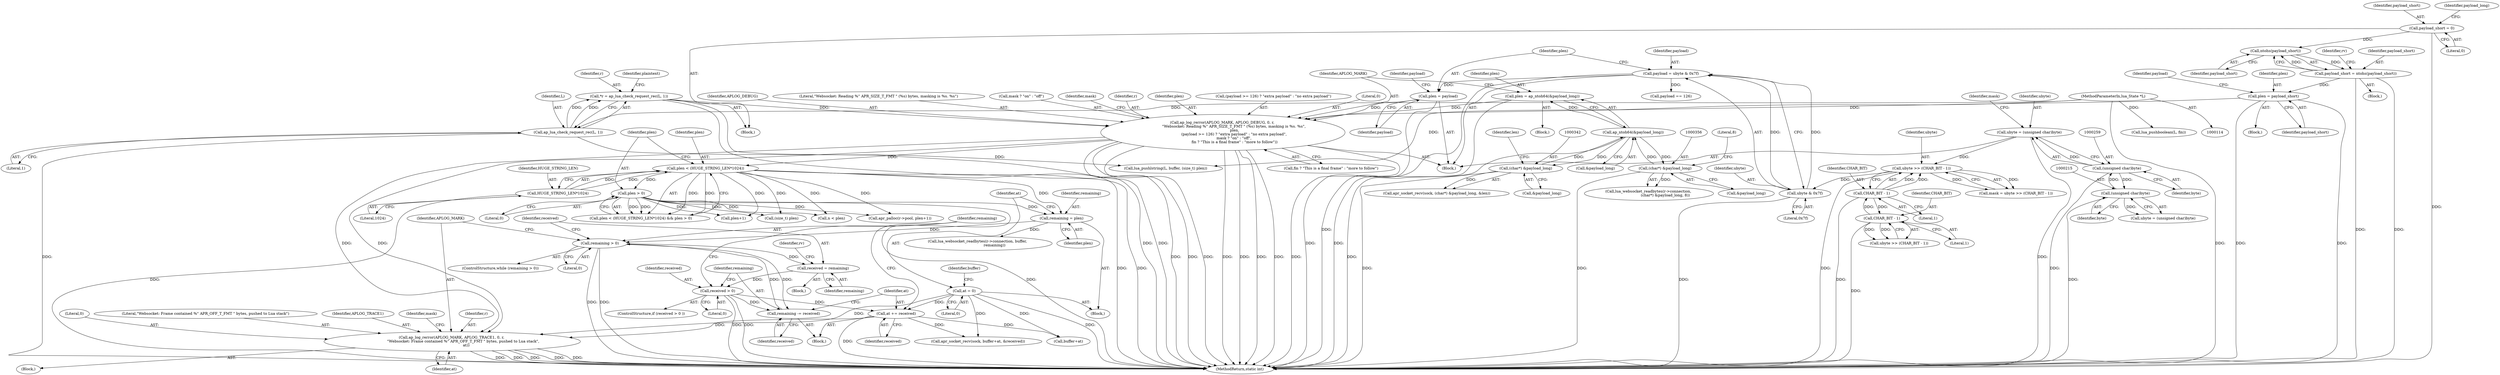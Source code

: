 digraph "0_httpd_643f0fcf3b8ab09a68f0ecd2aa37aafeda3e63ef@pointer" {
"1000498" [label="(Call,ap_log_rerror(APLOG_MARK, APLOG_TRACE1, 0, r, \n                    \"Websocket: Frame contained %\" APR_OFF_T_FMT \" bytes, pushed to Lua stack\", \n                        at))"];
"1000374" [label="(Call,ap_log_rerror(APLOG_MARK, APLOG_DEBUG, 0, r, \n                    \"Websocket: Reading %\" APR_SIZE_T_FMT \" (%s) bytes, masking is %s. %s\", \n                    plen,\n                    (payload >= 126) ? \"extra payload\" : \"no extra payload\", \n                    mask ? \"on\" : \"off\", \n                    fin ? \"This is a final frame\" : \"more to follow\"))"];
"1000147" [label="(Call,*r = ap_lua_check_request_rec(L, 1))"];
"1000149" [label="(Call,ap_lua_check_request_rec(L, 1))"];
"1000115" [label="(MethodParameterIn,lua_State *L)"];
"1000273" [label="(Call,plen = payload)"];
"1000268" [label="(Call,payload = ubyte & 0x7f)"];
"1000270" [label="(Call,ubyte & 0x7f)"];
"1000263" [label="(Call,ubyte >> (CHAR_BIT - 1))"];
"1000256" [label="(Call,ubyte = (unsigned char)byte)"];
"1000258" [label="(Call,(unsigned char)byte)"];
"1000214" [label="(Call,(unsigned char)byte)"];
"1000265" [label="(Call,CHAR_BIT - 1)"];
"1000221" [label="(Call,CHAR_BIT - 1)"];
"1000365" [label="(Call,plen = ap_ntoh64(&payload_long))"];
"1000367" [label="(Call,ap_ntoh64(&payload_long))"];
"1000341" [label="(Call,(char*) &payload_long)"];
"1000355" [label="(Call,(char*) &payload_long)"];
"1000319" [label="(Call,plen = payload_short)"];
"1000310" [label="(Call,payload_short = ntohs(payload_short))"];
"1000312" [label="(Call,ntohs(payload_short))"];
"1000136" [label="(Call,payload_short = 0)"];
"1000495" [label="(Call,at += received)"];
"1000488" [label="(Call,received > 0)"];
"1000475" [label="(Call,received = remaining)"];
"1000471" [label="(Call,remaining > 0)"];
"1000492" [label="(Call,remaining -= received)"];
"1000444" [label="(Call,remaining = plen)"];
"1000439" [label="(Call,plen > 0)"];
"1000434" [label="(Call,plen < (HUGE_STRING_LEN*1024))"];
"1000436" [label="(Call,HUGE_STRING_LEN*1024)"];
"1000449" [label="(Call,at = 0)"];
"1000498" [label="(Call,ap_log_rerror(APLOG_MARK, APLOG_TRACE1, 0, r, \n                    \"Websocket: Frame contained %\" APR_OFF_T_FMT \" bytes, pushed to Lua stack\", \n                        at))"];
"1000269" [label="(Identifier,payload)"];
"1000355" [label="(Call,(char*) &payload_long)"];
"1000482" [label="(Call,buffer+at)"];
"1000435" [label="(Identifier,plen)"];
"1000321" [label="(Identifier,payload_short)"];
"1000494" [label="(Identifier,received)"];
"1000222" [label="(Identifier,CHAR_BIT)"];
"1000500" [label="(Identifier,APLOG_TRACE1)"];
"1000256" [label="(Call,ubyte = (unsigned char)byte)"];
"1000266" [label="(Identifier,CHAR_BIT)"];
"1000147" [label="(Call,*r = ap_lua_check_request_rec(L, 1))"];
"1000495" [label="(Call,at += received)"];
"1000262" [label="(Identifier,mask)"];
"1000442" [label="(Block,)"];
"1000489" [label="(Identifier,received)"];
"1000540" [label="(Call,(size_t) plen)"];
"1000491" [label="(Block,)"];
"1000543" [label="(Call,lua_pushboolean(L, fin))"];
"1000433" [label="(Call,plen < (HUGE_STRING_LEN*1024) && plen > 0)"];
"1000487" [label="(ControlStructure,if (received > 0 ))"];
"1000499" [label="(Identifier,APLOG_MARK)"];
"1000278" [label="(Identifier,payload)"];
"1000522" [label="(Call,n < plen)"];
"1000212" [label="(Call,ubyte = (unsigned char)byte)"];
"1000137" [label="(Identifier,payload_short)"];
"1000149" [label="(Call,ap_lua_check_request_rec(L, 1))"];
"1000516" [label="(Identifier,mask)"];
"1000455" [label="(Call,apr_palloc(r->pool, plen+1))"];
"1000472" [label="(Identifier,remaining)"];
"1000319" [label="(Call,plen = payload_short)"];
"1000257" [label="(Identifier,ubyte)"];
"1000271" [label="(Identifier,ubyte)"];
"1000316" [label="(Identifier,rv)"];
"1000311" [label="(Identifier,payload_short)"];
"1000381" [label="(Call,(payload >= 126) ? \"extra payload\" : \"no extra payload\")"];
"1000343" [label="(Call,&payload_long)"];
"1000377" [label="(Literal,0)"];
"1000275" [label="(Identifier,payload)"];
"1000219" [label="(Call,ubyte >> (CHAR_BIT - 1))"];
"1000328" [label="(Identifier,payload)"];
"1000445" [label="(Identifier,remaining)"];
"1000450" [label="(Identifier,at)"];
"1000310" [label="(Call,payload_short = ntohs(payload_short))"];
"1000280" [label="(Block,)"];
"1000116" [label="(Block,)"];
"1000474" [label="(Block,)"];
"1000446" [label="(Identifier,plen)"];
"1000501" [label="(Literal,0)"];
"1000451" [label="(Literal,0)"];
"1000434" [label="(Call,plen < (HUGE_STRING_LEN*1024))"];
"1000313" [label="(Identifier,payload_short)"];
"1000479" [label="(Identifier,rv)"];
"1000509" [label="(Call,lua_websocket_readbytes(r->connection, buffer, \n                            remaining))"];
"1000470" [label="(ControlStructure,while (remaining > 0))"];
"1000476" [label="(Identifier,received)"];
"1000264" [label="(Identifier,ubyte)"];
"1000440" [label="(Identifier,plen)"];
"1000459" [label="(Call,plen+1)"];
"1000261" [label="(Call,mask = ubyte >> (CHAR_BIT - 1))"];
"1000138" [label="(Literal,0)"];
"1000469" [label="(Block,)"];
"1000473" [label="(Literal,0)"];
"1000490" [label="(Literal,0)"];
"1000438" [label="(Literal,1024)"];
"1000216" [label="(Identifier,byte)"];
"1000475" [label="(Call,received = remaining)"];
"1000367" [label="(Call,ap_ntoh64(&payload_long))"];
"1000277" [label="(Call,payload == 126)"];
"1000141" [label="(Identifier,payload_long)"];
"1000504" [label="(Identifier,at)"];
"1000376" [label="(Identifier,APLOG_DEBUG)"];
"1000268" [label="(Call,payload = ubyte & 0x7f)"];
"1000441" [label="(Literal,0)"];
"1000260" [label="(Identifier,byte)"];
"1000273" [label="(Call,plen = payload)"];
"1000380" [label="(Identifier,plen)"];
"1000318" [label="(Block,)"];
"1000148" [label="(Identifier,r)"];
"1000270" [label="(Call,ubyte & 0x7f)"];
"1000375" [label="(Identifier,APLOG_MARK)"];
"1000493" [label="(Identifier,remaining)"];
"1000480" [label="(Call,apr_socket_recv(sock, buffer+at, &received))"];
"1000444" [label="(Call,remaining = plen)"];
"1000364" [label="(Block,)"];
"1000379" [label="(Literal,\"Websocket: Reading %\" APR_SIZE_T_FMT \" (%s) bytes, masking is %s. %s\")"];
"1000366" [label="(Identifier,plen)"];
"1000267" [label="(Literal,1)"];
"1000368" [label="(Call,&payload_long)"];
"1000339" [label="(Call,apr_socket_recv(sock, (char*) &payload_long, &len))"];
"1000537" [label="(Call,lua_pushlstring(L, buffer, (size_t) plen))"];
"1000454" [label="(Identifier,buffer)"];
"1000391" [label="(Call,fin ? \"This is a final frame\" : \"more to follow\")"];
"1000492" [label="(Call,remaining -= received)"];
"1000153" [label="(Identifier,plaintext)"];
"1000351" [label="(Call,lua_websocket_readbytes(r->connection, \n                            (char*) &payload_long, 8))"];
"1000265" [label="(Call,CHAR_BIT - 1)"];
"1000341" [label="(Call,(char*) &payload_long)"];
"1000497" [label="(Identifier,received)"];
"1000272" [label="(Literal,0x7f)"];
"1000258" [label="(Call,(unsigned char)byte)"];
"1000346" [label="(Identifier,len)"];
"1000357" [label="(Call,&payload_long)"];
"1000223" [label="(Literal,1)"];
"1000436" [label="(Call,HUGE_STRING_LEN*1024)"];
"1000263" [label="(Call,ubyte >> (CHAR_BIT - 1))"];
"1000274" [label="(Identifier,plen)"];
"1000214" [label="(Call,(unsigned char)byte)"];
"1000437" [label="(Identifier,HUGE_STRING_LEN)"];
"1000488" [label="(Call,received > 0)"];
"1000387" [label="(Call,mask ? \"on\" : \"off\")"];
"1000496" [label="(Identifier,at)"];
"1000365" [label="(Call,plen = ap_ntoh64(&payload_long))"];
"1000471" [label="(Call,remaining > 0)"];
"1000502" [label="(Identifier,r)"];
"1000221" [label="(Call,CHAR_BIT - 1)"];
"1000151" [label="(Literal,1)"];
"1000150" [label="(Identifier,L)"];
"1000136" [label="(Call,payload_short = 0)"];
"1000374" [label="(Call,ap_log_rerror(APLOG_MARK, APLOG_DEBUG, 0, r, \n                    \"Websocket: Reading %\" APR_SIZE_T_FMT \" (%s) bytes, masking is %s. %s\", \n                    plen,\n                    (payload >= 126) ? \"extra payload\" : \"no extra payload\", \n                    mask ? \"on\" : \"off\", \n                    fin ? \"This is a final frame\" : \"more to follow\"))"];
"1000503" [label="(Literal,\"Websocket: Frame contained %\" APR_OFF_T_FMT \" bytes, pushed to Lua stack\")"];
"1000477" [label="(Identifier,remaining)"];
"1000115" [label="(MethodParameterIn,lua_State *L)"];
"1000396" [label="(Identifier,mask)"];
"1000449" [label="(Call,at = 0)"];
"1000312" [label="(Call,ntohs(payload_short))"];
"1000359" [label="(Literal,8)"];
"1000439" [label="(Call,plen > 0)"];
"1000378" [label="(Identifier,r)"];
"1000320" [label="(Identifier,plen)"];
"1000255" [label="(Block,)"];
"1000577" [label="(MethodReturn,static int)"];
"1000498" -> "1000469"  [label="AST: "];
"1000498" -> "1000504"  [label="CFG: "];
"1000499" -> "1000498"  [label="AST: "];
"1000500" -> "1000498"  [label="AST: "];
"1000501" -> "1000498"  [label="AST: "];
"1000502" -> "1000498"  [label="AST: "];
"1000503" -> "1000498"  [label="AST: "];
"1000504" -> "1000498"  [label="AST: "];
"1000516" -> "1000498"  [label="CFG: "];
"1000498" -> "1000577"  [label="DDG: "];
"1000498" -> "1000577"  [label="DDG: "];
"1000498" -> "1000577"  [label="DDG: "];
"1000498" -> "1000577"  [label="DDG: "];
"1000498" -> "1000577"  [label="DDG: "];
"1000374" -> "1000498"  [label="DDG: "];
"1000374" -> "1000498"  [label="DDG: "];
"1000495" -> "1000498"  [label="DDG: "];
"1000449" -> "1000498"  [label="DDG: "];
"1000374" -> "1000255"  [label="AST: "];
"1000374" -> "1000391"  [label="CFG: "];
"1000375" -> "1000374"  [label="AST: "];
"1000376" -> "1000374"  [label="AST: "];
"1000377" -> "1000374"  [label="AST: "];
"1000378" -> "1000374"  [label="AST: "];
"1000379" -> "1000374"  [label="AST: "];
"1000380" -> "1000374"  [label="AST: "];
"1000381" -> "1000374"  [label="AST: "];
"1000387" -> "1000374"  [label="AST: "];
"1000391" -> "1000374"  [label="AST: "];
"1000396" -> "1000374"  [label="CFG: "];
"1000374" -> "1000577"  [label="DDG: "];
"1000374" -> "1000577"  [label="DDG: "];
"1000374" -> "1000577"  [label="DDG: "];
"1000374" -> "1000577"  [label="DDG: "];
"1000374" -> "1000577"  [label="DDG: "];
"1000374" -> "1000577"  [label="DDG: "];
"1000374" -> "1000577"  [label="DDG: "];
"1000374" -> "1000577"  [label="DDG: "];
"1000147" -> "1000374"  [label="DDG: "];
"1000273" -> "1000374"  [label="DDG: "];
"1000365" -> "1000374"  [label="DDG: "];
"1000319" -> "1000374"  [label="DDG: "];
"1000374" -> "1000434"  [label="DDG: "];
"1000147" -> "1000116"  [label="AST: "];
"1000147" -> "1000149"  [label="CFG: "];
"1000148" -> "1000147"  [label="AST: "];
"1000149" -> "1000147"  [label="AST: "];
"1000153" -> "1000147"  [label="CFG: "];
"1000147" -> "1000577"  [label="DDG: "];
"1000147" -> "1000577"  [label="DDG: "];
"1000149" -> "1000147"  [label="DDG: "];
"1000149" -> "1000147"  [label="DDG: "];
"1000149" -> "1000151"  [label="CFG: "];
"1000150" -> "1000149"  [label="AST: "];
"1000151" -> "1000149"  [label="AST: "];
"1000149" -> "1000577"  [label="DDG: "];
"1000115" -> "1000149"  [label="DDG: "];
"1000149" -> "1000537"  [label="DDG: "];
"1000115" -> "1000114"  [label="AST: "];
"1000115" -> "1000577"  [label="DDG: "];
"1000115" -> "1000537"  [label="DDG: "];
"1000115" -> "1000543"  [label="DDG: "];
"1000273" -> "1000255"  [label="AST: "];
"1000273" -> "1000275"  [label="CFG: "];
"1000274" -> "1000273"  [label="AST: "];
"1000275" -> "1000273"  [label="AST: "];
"1000278" -> "1000273"  [label="CFG: "];
"1000273" -> "1000577"  [label="DDG: "];
"1000268" -> "1000273"  [label="DDG: "];
"1000268" -> "1000255"  [label="AST: "];
"1000268" -> "1000270"  [label="CFG: "];
"1000269" -> "1000268"  [label="AST: "];
"1000270" -> "1000268"  [label="AST: "];
"1000274" -> "1000268"  [label="CFG: "];
"1000268" -> "1000577"  [label="DDG: "];
"1000270" -> "1000268"  [label="DDG: "];
"1000270" -> "1000268"  [label="DDG: "];
"1000268" -> "1000277"  [label="DDG: "];
"1000270" -> "1000272"  [label="CFG: "];
"1000271" -> "1000270"  [label="AST: "];
"1000272" -> "1000270"  [label="AST: "];
"1000270" -> "1000577"  [label="DDG: "];
"1000263" -> "1000270"  [label="DDG: "];
"1000263" -> "1000261"  [label="AST: "];
"1000263" -> "1000265"  [label="CFG: "];
"1000264" -> "1000263"  [label="AST: "];
"1000265" -> "1000263"  [label="AST: "];
"1000261" -> "1000263"  [label="CFG: "];
"1000263" -> "1000577"  [label="DDG: "];
"1000263" -> "1000261"  [label="DDG: "];
"1000263" -> "1000261"  [label="DDG: "];
"1000256" -> "1000263"  [label="DDG: "];
"1000265" -> "1000263"  [label="DDG: "];
"1000265" -> "1000263"  [label="DDG: "];
"1000256" -> "1000255"  [label="AST: "];
"1000256" -> "1000258"  [label="CFG: "];
"1000257" -> "1000256"  [label="AST: "];
"1000258" -> "1000256"  [label="AST: "];
"1000262" -> "1000256"  [label="CFG: "];
"1000256" -> "1000577"  [label="DDG: "];
"1000258" -> "1000256"  [label="DDG: "];
"1000258" -> "1000260"  [label="CFG: "];
"1000259" -> "1000258"  [label="AST: "];
"1000260" -> "1000258"  [label="AST: "];
"1000258" -> "1000577"  [label="DDG: "];
"1000258" -> "1000214"  [label="DDG: "];
"1000214" -> "1000258"  [label="DDG: "];
"1000214" -> "1000212"  [label="AST: "];
"1000214" -> "1000216"  [label="CFG: "];
"1000215" -> "1000214"  [label="AST: "];
"1000216" -> "1000214"  [label="AST: "];
"1000212" -> "1000214"  [label="CFG: "];
"1000214" -> "1000577"  [label="DDG: "];
"1000214" -> "1000212"  [label="DDG: "];
"1000265" -> "1000267"  [label="CFG: "];
"1000266" -> "1000265"  [label="AST: "];
"1000267" -> "1000265"  [label="AST: "];
"1000265" -> "1000577"  [label="DDG: "];
"1000265" -> "1000221"  [label="DDG: "];
"1000221" -> "1000265"  [label="DDG: "];
"1000221" -> "1000219"  [label="AST: "];
"1000221" -> "1000223"  [label="CFG: "];
"1000222" -> "1000221"  [label="AST: "];
"1000223" -> "1000221"  [label="AST: "];
"1000219" -> "1000221"  [label="CFG: "];
"1000221" -> "1000577"  [label="DDG: "];
"1000221" -> "1000219"  [label="DDG: "];
"1000221" -> "1000219"  [label="DDG: "];
"1000365" -> "1000364"  [label="AST: "];
"1000365" -> "1000367"  [label="CFG: "];
"1000366" -> "1000365"  [label="AST: "];
"1000367" -> "1000365"  [label="AST: "];
"1000375" -> "1000365"  [label="CFG: "];
"1000365" -> "1000577"  [label="DDG: "];
"1000367" -> "1000365"  [label="DDG: "];
"1000367" -> "1000368"  [label="CFG: "];
"1000368" -> "1000367"  [label="AST: "];
"1000367" -> "1000577"  [label="DDG: "];
"1000367" -> "1000341"  [label="DDG: "];
"1000367" -> "1000355"  [label="DDG: "];
"1000341" -> "1000367"  [label="DDG: "];
"1000355" -> "1000367"  [label="DDG: "];
"1000341" -> "1000339"  [label="AST: "];
"1000341" -> "1000343"  [label="CFG: "];
"1000342" -> "1000341"  [label="AST: "];
"1000343" -> "1000341"  [label="AST: "];
"1000346" -> "1000341"  [label="CFG: "];
"1000341" -> "1000577"  [label="DDG: "];
"1000341" -> "1000339"  [label="DDG: "];
"1000355" -> "1000351"  [label="AST: "];
"1000355" -> "1000357"  [label="CFG: "];
"1000356" -> "1000355"  [label="AST: "];
"1000357" -> "1000355"  [label="AST: "];
"1000359" -> "1000355"  [label="CFG: "];
"1000355" -> "1000577"  [label="DDG: "];
"1000355" -> "1000351"  [label="DDG: "];
"1000319" -> "1000318"  [label="AST: "];
"1000319" -> "1000321"  [label="CFG: "];
"1000320" -> "1000319"  [label="AST: "];
"1000321" -> "1000319"  [label="AST: "];
"1000328" -> "1000319"  [label="CFG: "];
"1000319" -> "1000577"  [label="DDG: "];
"1000319" -> "1000577"  [label="DDG: "];
"1000310" -> "1000319"  [label="DDG: "];
"1000310" -> "1000280"  [label="AST: "];
"1000310" -> "1000312"  [label="CFG: "];
"1000311" -> "1000310"  [label="AST: "];
"1000312" -> "1000310"  [label="AST: "];
"1000316" -> "1000310"  [label="CFG: "];
"1000310" -> "1000577"  [label="DDG: "];
"1000310" -> "1000577"  [label="DDG: "];
"1000312" -> "1000310"  [label="DDG: "];
"1000310" -> "1000312"  [label="DDG: "];
"1000312" -> "1000313"  [label="CFG: "];
"1000313" -> "1000312"  [label="AST: "];
"1000136" -> "1000312"  [label="DDG: "];
"1000136" -> "1000116"  [label="AST: "];
"1000136" -> "1000138"  [label="CFG: "];
"1000137" -> "1000136"  [label="AST: "];
"1000138" -> "1000136"  [label="AST: "];
"1000141" -> "1000136"  [label="CFG: "];
"1000136" -> "1000577"  [label="DDG: "];
"1000495" -> "1000491"  [label="AST: "];
"1000495" -> "1000497"  [label="CFG: "];
"1000496" -> "1000495"  [label="AST: "];
"1000497" -> "1000495"  [label="AST: "];
"1000472" -> "1000495"  [label="CFG: "];
"1000495" -> "1000577"  [label="DDG: "];
"1000495" -> "1000480"  [label="DDG: "];
"1000495" -> "1000482"  [label="DDG: "];
"1000488" -> "1000495"  [label="DDG: "];
"1000449" -> "1000495"  [label="DDG: "];
"1000488" -> "1000487"  [label="AST: "];
"1000488" -> "1000490"  [label="CFG: "];
"1000489" -> "1000488"  [label="AST: "];
"1000490" -> "1000488"  [label="AST: "];
"1000472" -> "1000488"  [label="CFG: "];
"1000493" -> "1000488"  [label="CFG: "];
"1000488" -> "1000577"  [label="DDG: "];
"1000488" -> "1000577"  [label="DDG: "];
"1000475" -> "1000488"  [label="DDG: "];
"1000488" -> "1000492"  [label="DDG: "];
"1000475" -> "1000474"  [label="AST: "];
"1000475" -> "1000477"  [label="CFG: "];
"1000476" -> "1000475"  [label="AST: "];
"1000477" -> "1000475"  [label="AST: "];
"1000479" -> "1000475"  [label="CFG: "];
"1000471" -> "1000475"  [label="DDG: "];
"1000471" -> "1000470"  [label="AST: "];
"1000471" -> "1000473"  [label="CFG: "];
"1000472" -> "1000471"  [label="AST: "];
"1000473" -> "1000471"  [label="AST: "];
"1000476" -> "1000471"  [label="CFG: "];
"1000499" -> "1000471"  [label="CFG: "];
"1000471" -> "1000577"  [label="DDG: "];
"1000471" -> "1000577"  [label="DDG: "];
"1000492" -> "1000471"  [label="DDG: "];
"1000444" -> "1000471"  [label="DDG: "];
"1000471" -> "1000492"  [label="DDG: "];
"1000492" -> "1000491"  [label="AST: "];
"1000492" -> "1000494"  [label="CFG: "];
"1000493" -> "1000492"  [label="AST: "];
"1000494" -> "1000492"  [label="AST: "];
"1000496" -> "1000492"  [label="CFG: "];
"1000444" -> "1000442"  [label="AST: "];
"1000444" -> "1000446"  [label="CFG: "];
"1000445" -> "1000444"  [label="AST: "];
"1000446" -> "1000444"  [label="AST: "];
"1000450" -> "1000444"  [label="CFG: "];
"1000439" -> "1000444"  [label="DDG: "];
"1000434" -> "1000444"  [label="DDG: "];
"1000444" -> "1000509"  [label="DDG: "];
"1000439" -> "1000433"  [label="AST: "];
"1000439" -> "1000441"  [label="CFG: "];
"1000440" -> "1000439"  [label="AST: "];
"1000441" -> "1000439"  [label="AST: "];
"1000433" -> "1000439"  [label="CFG: "];
"1000439" -> "1000577"  [label="DDG: "];
"1000439" -> "1000433"  [label="DDG: "];
"1000439" -> "1000433"  [label="DDG: "];
"1000434" -> "1000439"  [label="DDG: "];
"1000439" -> "1000455"  [label="DDG: "];
"1000439" -> "1000459"  [label="DDG: "];
"1000439" -> "1000522"  [label="DDG: "];
"1000439" -> "1000540"  [label="DDG: "];
"1000434" -> "1000433"  [label="AST: "];
"1000434" -> "1000436"  [label="CFG: "];
"1000435" -> "1000434"  [label="AST: "];
"1000436" -> "1000434"  [label="AST: "];
"1000440" -> "1000434"  [label="CFG: "];
"1000433" -> "1000434"  [label="CFG: "];
"1000434" -> "1000577"  [label="DDG: "];
"1000434" -> "1000577"  [label="DDG: "];
"1000434" -> "1000433"  [label="DDG: "];
"1000434" -> "1000433"  [label="DDG: "];
"1000436" -> "1000434"  [label="DDG: "];
"1000436" -> "1000434"  [label="DDG: "];
"1000434" -> "1000455"  [label="DDG: "];
"1000434" -> "1000459"  [label="DDG: "];
"1000434" -> "1000522"  [label="DDG: "];
"1000434" -> "1000540"  [label="DDG: "];
"1000436" -> "1000438"  [label="CFG: "];
"1000437" -> "1000436"  [label="AST: "];
"1000438" -> "1000436"  [label="AST: "];
"1000436" -> "1000577"  [label="DDG: "];
"1000449" -> "1000442"  [label="AST: "];
"1000449" -> "1000451"  [label="CFG: "];
"1000450" -> "1000449"  [label="AST: "];
"1000451" -> "1000449"  [label="AST: "];
"1000454" -> "1000449"  [label="CFG: "];
"1000449" -> "1000577"  [label="DDG: "];
"1000449" -> "1000480"  [label="DDG: "];
"1000449" -> "1000482"  [label="DDG: "];
}
